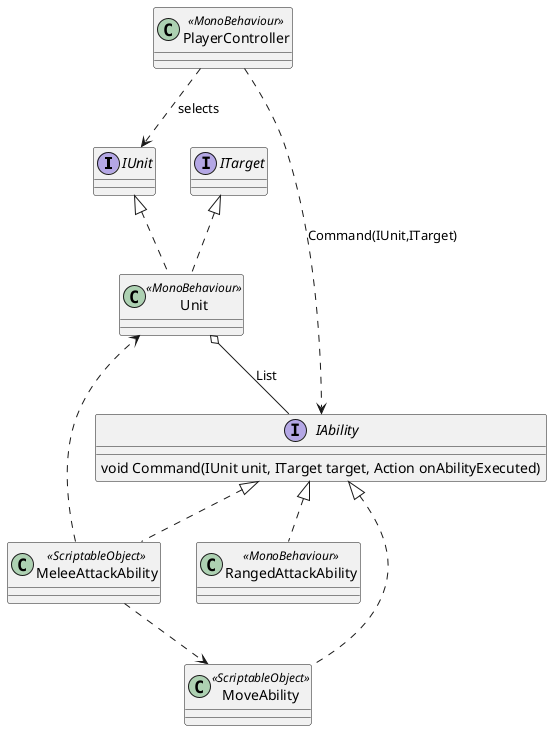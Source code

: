 @startuml

interface IUnit
interface ITarget
interface IAbility{
    void Command(IUnit unit, ITarget target, Action onAbilityExecuted)
}



class Unit <<MonoBehaviour>>
class MoveAbility <<ScriptableObject>>
class MeleeAttackAbility <<ScriptableObject>>
class RangedAttackAbility <<MonoBehaviour>>
class PlayerController <<MonoBehaviour>>

'Interface Realizations
IUnit <|.. Unit
ITarget <|.. Unit
IAbility <|.. MoveAbility
IAbility <|.. MeleeAttackAbility
IAbility <|.. RangedAttackAbility

'Agregation
Unit o-- IAbility : List

MeleeAttackAbility ..> Unit
MeleeAttackAbility ..> MoveAbility


PlayerController ..> IAbility : Command(IUnit,ITarget)
PlayerController ..> IUnit : selects


@enduml